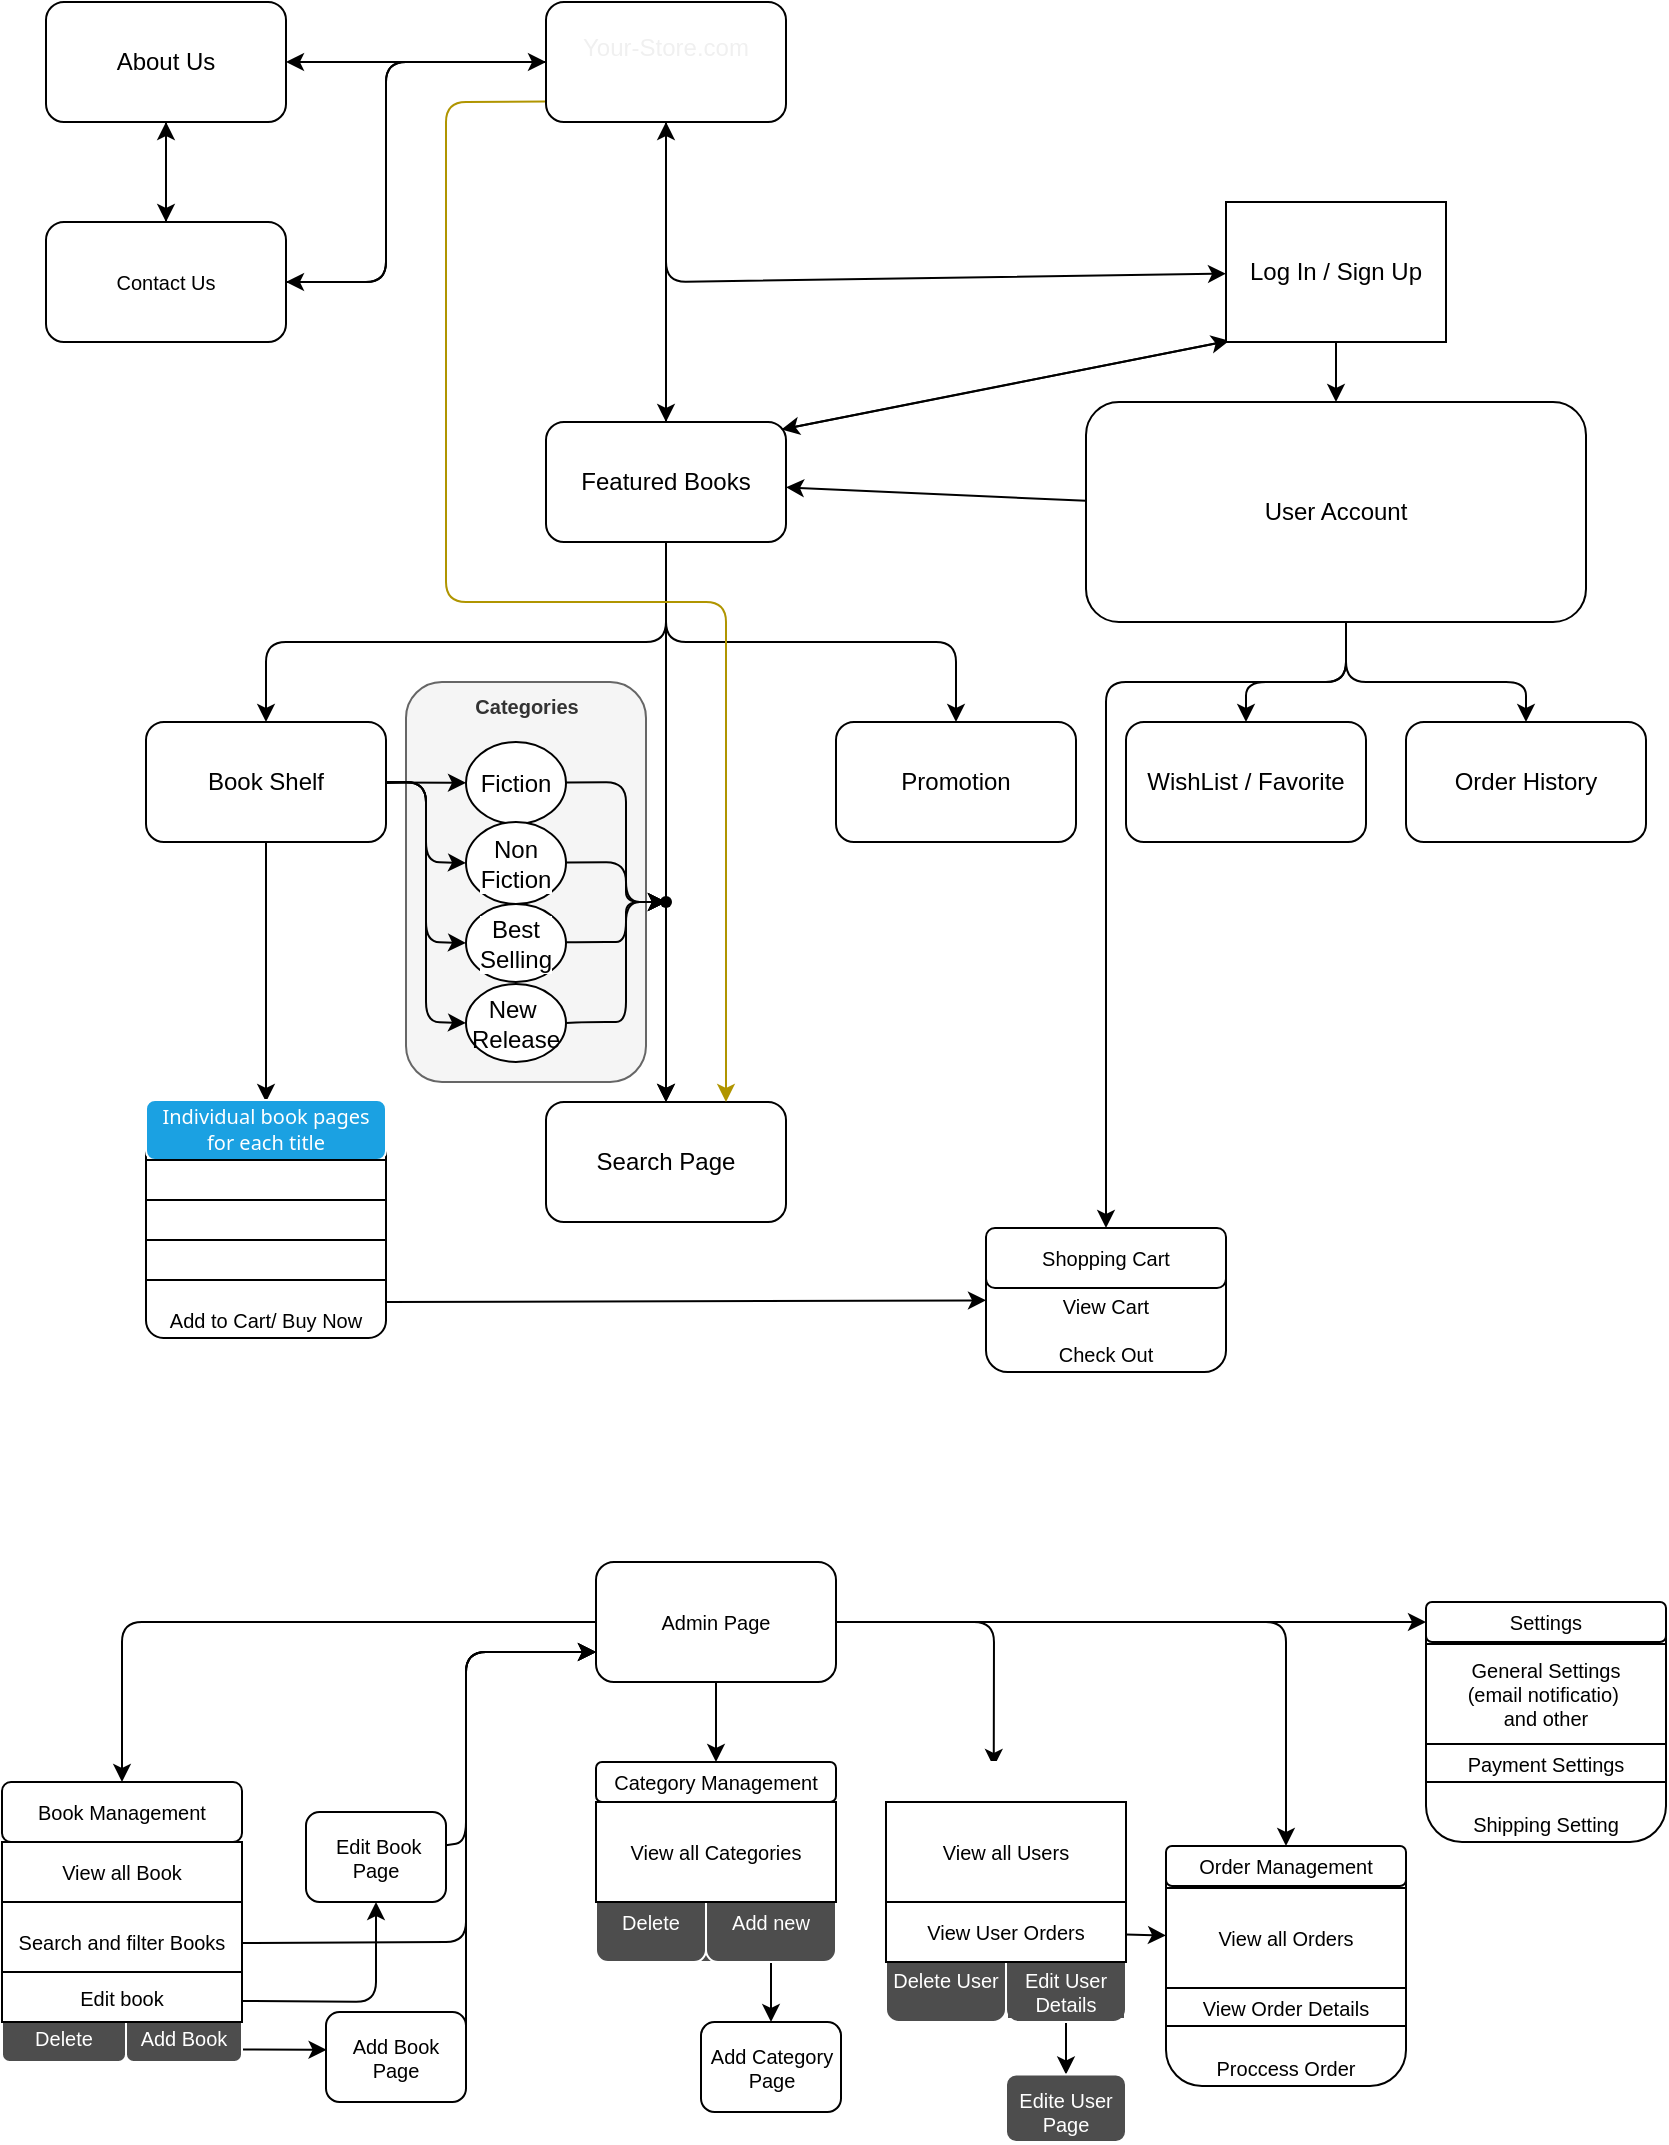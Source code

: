 <mxfile>
    <diagram id="70IhUcbALEk0dUhlwdXx" name="Page-1">
        <mxGraphModel dx="1103" dy="537" grid="0" gridSize="10" guides="1" tooltips="1" connect="1" arrows="1" fold="1" page="1" pageScale="1" pageWidth="850" pageHeight="1100" background="#FFFFFF" math="0" shadow="0">
            <root>
                <mxCell id="0"/>
                <mxCell id="1" parent="0"/>
                <mxCell id="63" value="Categories" style="rounded=1;html=1;labelBackgroundColor=none;fontSize=10;verticalAlign=top;fillColor=#f5f5f5;fontColor=#333333;strokeColor=#666666;fontStyle=1" vertex="1" parent="1">
                    <mxGeometry x="210" y="340" width="120" height="200" as="geometry"/>
                </mxCell>
                <mxCell id="9" value="" style="edgeStyle=none;html=1;" edge="1" parent="1" target="8">
                    <mxGeometry relative="1" as="geometry">
                        <mxPoint x="340" y="300" as="sourcePoint"/>
                    </mxGeometry>
                </mxCell>
                <mxCell id="11" value="" style="edgeStyle=none;html=1;exitX=0.5;exitY=1;exitDx=0;exitDy=0;strokeColor=#000000;" edge="1" parent="1" source="2" target="10">
                    <mxGeometry relative="1" as="geometry">
                        <mxPoint x="340" y="300" as="sourcePoint"/>
                        <Array as="points">
                            <mxPoint x="340" y="320"/>
                            <mxPoint x="140" y="320"/>
                        </Array>
                    </mxGeometry>
                </mxCell>
                <mxCell id="13" value="" style="edgeStyle=none;html=1;exitX=0.5;exitY=1;exitDx=0;exitDy=0;strokeColor=#000000;" edge="1" parent="1" source="2" target="12">
                    <mxGeometry relative="1" as="geometry">
                        <mxPoint x="340" y="300" as="sourcePoint"/>
                        <Array as="points">
                            <mxPoint x="340" y="320"/>
                            <mxPoint x="485" y="320"/>
                        </Array>
                    </mxGeometry>
                </mxCell>
                <mxCell id="16" value="" style="edgeStyle=none;html=1;" edge="1" parent="1" source="2" target="14">
                    <mxGeometry relative="1" as="geometry"/>
                </mxCell>
                <mxCell id="17" value="" style="edgeStyle=none;html=1;strokeColor=#000000;" edge="1" parent="1" source="2" target="8">
                    <mxGeometry relative="1" as="geometry"/>
                </mxCell>
                <mxCell id="25" style="edgeStyle=none;html=1;exitX=0.987;exitY=0.061;exitDx=0;exitDy=0;entryX=0.015;entryY=0.991;entryDx=0;entryDy=0;exitPerimeter=0;entryPerimeter=0;" edge="1" parent="1" source="2" target="19">
                    <mxGeometry relative="1" as="geometry">
                        <mxPoint x="403" y="211" as="sourcePoint"/>
                        <mxPoint x="503" y="166" as="targetPoint"/>
                        <Array as="points"/>
                    </mxGeometry>
                </mxCell>
                <mxCell id="2" value="Featured Books" style="rounded=1;whiteSpace=wrap;html=1;labelBackgroundColor=default;" vertex="1" parent="1">
                    <mxGeometry x="280" y="210" width="120" height="60" as="geometry"/>
                </mxCell>
                <mxCell id="8" value="Search Page" style="whiteSpace=wrap;html=1;rounded=1;labelBackgroundColor=default;" vertex="1" parent="1">
                    <mxGeometry x="280" y="550" width="120" height="60" as="geometry"/>
                </mxCell>
                <mxCell id="27" value="" style="edgeStyle=none;html=1;strokeColor=#000000;" edge="1" parent="1" source="10" target="26">
                    <mxGeometry relative="1" as="geometry"/>
                </mxCell>
                <mxCell id="48" value="" style="edgeStyle=none;html=1;fontSize=10;fontColor=#FFFFFF;strokeColor=#000000;" edge="1" parent="1" source="10" target="47">
                    <mxGeometry relative="1" as="geometry"/>
                </mxCell>
                <mxCell id="10" value="Book Shelf" style="whiteSpace=wrap;html=1;rounded=1;labelBackgroundColor=default;" vertex="1" parent="1">
                    <mxGeometry x="80" y="360" width="120" height="60" as="geometry"/>
                </mxCell>
                <mxCell id="12" value="Promotion" style="whiteSpace=wrap;html=1;rounded=1;labelBackgroundColor=default;" vertex="1" parent="1">
                    <mxGeometry x="425" y="360" width="120" height="60" as="geometry"/>
                </mxCell>
                <mxCell id="15" value="" style="edgeStyle=none;html=1;strokeColor=#000000;" edge="1" parent="1" source="14" target="2">
                    <mxGeometry relative="1" as="geometry"/>
                </mxCell>
                <mxCell id="20" value="" style="edgeStyle=none;html=1;strokeColor=#000000;" edge="1" parent="1" source="14" target="19">
                    <mxGeometry relative="1" as="geometry">
                        <Array as="points">
                            <mxPoint x="340" y="140"/>
                        </Array>
                    </mxGeometry>
                </mxCell>
                <mxCell id="65" value="" style="edgeStyle=none;html=1;fontSize=10;fontColor=#FFFFFF;strokeColor=#000000;" edge="1" parent="1" source="14" target="64">
                    <mxGeometry relative="1" as="geometry"/>
                </mxCell>
                <mxCell id="66" style="edgeStyle=none;html=1;exitX=-0.002;exitY=0.83;exitDx=0;exitDy=0;fontSize=10;fontColor=#FFFFFF;entryX=0.75;entryY=0;entryDx=0;entryDy=0;fillColor=#e3c800;strokeColor=#B09500;exitPerimeter=0;" edge="1" parent="1" source="14" target="8">
                    <mxGeometry relative="1" as="geometry">
                        <mxPoint x="390" y="460" as="targetPoint"/>
                        <Array as="points">
                            <mxPoint x="230" y="50"/>
                            <mxPoint x="230" y="300"/>
                            <mxPoint x="370" y="300"/>
                        </Array>
                    </mxGeometry>
                </mxCell>
                <mxCell id="71" style="edgeStyle=none;html=1;exitX=0;exitY=0.5;exitDx=0;exitDy=0;entryX=1;entryY=0.5;entryDx=0;entryDy=0;fontSize=10;fontColor=#FFFFFF;" edge="1" parent="1" source="14" target="67">
                    <mxGeometry relative="1" as="geometry">
                        <Array as="points">
                            <mxPoint x="200" y="30"/>
                            <mxPoint x="200" y="140"/>
                        </Array>
                    </mxGeometry>
                </mxCell>
                <mxCell id="14" value="&#10;&lt;span style=&quot;color: rgb(240, 240, 240); font-family: Helvetica; font-size: 12px; font-style: normal; font-variant-ligatures: normal; font-variant-caps: normal; font-weight: 400; letter-spacing: normal; orphans: 2; text-align: center; text-indent: 0px; text-transform: none; widows: 2; word-spacing: 0px; -webkit-text-stroke-width: 0px; text-decoration-thickness: initial; text-decoration-style: initial; text-decoration-color: initial; float: none; display: inline !important;&quot;&gt;Your-Store.com&lt;/span&gt;&#10;&#10;" style="rounded=1;whiteSpace=wrap;html=1;labelBackgroundColor=default;gradientColor=none;fillStyle=solid;" vertex="1" parent="1">
                    <mxGeometry x="280" width="120" height="60" as="geometry"/>
                </mxCell>
                <mxCell id="22" value="" style="edgeStyle=none;html=1;" edge="1" parent="1" source="19" target="21">
                    <mxGeometry relative="1" as="geometry"/>
                </mxCell>
                <mxCell id="24" style="edgeStyle=none;html=1;exitX=0.009;exitY=0.993;exitDx=0;exitDy=0;entryX=0.981;entryY=0.062;entryDx=0;entryDy=0;entryPerimeter=0;exitPerimeter=0;strokeColor=#000000;" edge="1" parent="1" source="19" target="2">
                    <mxGeometry relative="1" as="geometry">
                        <mxPoint x="390" y="220" as="targetPoint"/>
                    </mxGeometry>
                </mxCell>
                <mxCell id="19" value="Log In / Sign Up" style="whiteSpace=wrap;html=1;rounded=50;arcSize=13;labelBackgroundColor=default;" vertex="1" parent="1">
                    <mxGeometry x="620" y="100" width="110" height="70" as="geometry"/>
                </mxCell>
                <mxCell id="23" value="" style="edgeStyle=none;html=1;strokeColor=#000000;" edge="1" parent="1" source="21" target="2">
                    <mxGeometry relative="1" as="geometry"/>
                </mxCell>
                <mxCell id="39" value="" style="edgeStyle=none;html=1;fontSize=10;fontColor=#FFFFFF;entryX=0.5;entryY=0;entryDx=0;entryDy=0;exitX=0.52;exitY=0.994;exitDx=0;exitDy=0;exitPerimeter=0;strokeColor=#000000;" edge="1" parent="1" source="21" target="37">
                    <mxGeometry relative="1" as="geometry">
                        <mxPoint x="675" y="415" as="targetPoint"/>
                        <Array as="points">
                            <mxPoint x="680" y="340"/>
                            <mxPoint x="560" y="340"/>
                        </Array>
                    </mxGeometry>
                </mxCell>
                <mxCell id="41" value="" style="edgeStyle=none;html=1;fontSize=10;fontColor=#FFFFFF;exitX=0.52;exitY=0.999;exitDx=0;exitDy=0;exitPerimeter=0;strokeColor=#000000;" edge="1" parent="1" source="21" target="40">
                    <mxGeometry relative="1" as="geometry">
                        <Array as="points">
                            <mxPoint x="680" y="340"/>
                            <mxPoint x="770" y="340"/>
                        </Array>
                    </mxGeometry>
                </mxCell>
                <mxCell id="44" style="edgeStyle=none;html=1;entryX=0.5;entryY=0;entryDx=0;entryDy=0;fontSize=10;fontColor=#FFFFFF;strokeColor=#000000;" edge="1" parent="1" target="42">
                    <mxGeometry relative="1" as="geometry">
                        <mxPoint x="680" y="310" as="sourcePoint"/>
                        <Array as="points">
                            <mxPoint x="680" y="340"/>
                            <mxPoint x="630" y="340"/>
                        </Array>
                    </mxGeometry>
                </mxCell>
                <mxCell id="21" value="User Account" style="whiteSpace=wrap;html=1;rounded=1;labelBackgroundColor=default;" vertex="1" parent="1">
                    <mxGeometry x="550" y="200" width="250" height="110" as="geometry"/>
                </mxCell>
                <mxCell id="26" value="" style="whiteSpace=wrap;html=1;rounded=1;" vertex="1" parent="1">
                    <mxGeometry x="80" y="550" width="120" height="110" as="geometry"/>
                </mxCell>
                <mxCell id="28" value="&#10;&lt;br class=&quot;Apple-interchange-newline&quot; style=&quot;font-size: 10px;&quot;&gt;&lt;span style=&quot;font-family: Söhne, ui-sans-serif, system-ui, -apple-system, &amp;quot;Segoe UI&amp;quot;, Roboto, Ubuntu, Cantarell, &amp;quot;Noto Sans&amp;quot;, sans-serif, &amp;quot;Helvetica Neue&amp;quot;, Arial, &amp;quot;Apple Color Emoji&amp;quot;, &amp;quot;Segoe UI Emoji&amp;quot;, &amp;quot;Segoe UI Symbol&amp;quot;, &amp;quot;Noto Color Emoji&amp;quot;; font-size: 10px; font-style: normal; font-variant-ligatures: normal; font-variant-caps: normal; font-weight: 400; letter-spacing: normal; orphans: 2; text-align: left; text-indent: 0px; text-transform: none; widows: 2; word-spacing: 0px; -webkit-text-stroke-width: 0px; text-decoration-thickness: initial; text-decoration-style: initial; text-decoration-color: initial; float: none; display: inline !important;&quot;&gt;Individual book pages for each title&lt;/span&gt;&#10;&#10;" style="rounded=1;whiteSpace=wrap;html=1;fontSize=10;labelBackgroundColor=none;fontColor=#ffffff;spacingTop=-3;fillColor=#1ba1e2;strokeColor=#FFFFFF;" vertex="1" parent="1">
                    <mxGeometry x="80" y="549" width="120" height="30" as="geometry"/>
                </mxCell>
                <mxCell id="30" value="&lt;font color=&quot;#ffffff&quot;&gt;Book Discription&lt;/font&gt;" style="rounded=0;whiteSpace=wrap;html=1;labelBackgroundColor=default;fontSize=10;" vertex="1" parent="1">
                    <mxGeometry x="80" y="579" width="120" height="20" as="geometry"/>
                </mxCell>
                <mxCell id="36" value="" style="edgeStyle=none;html=1;fontSize=10;fontColor=#FFFFFF;exitX=1;exitY=0.69;exitDx=0;exitDy=0;exitPerimeter=0;strokeColor=#000000;" edge="1" parent="1" source="33" target="35">
                    <mxGeometry relative="1" as="geometry"/>
                </mxCell>
                <mxCell id="33" value="Add to Cart/ Buy Now" style="rounded=1;whiteSpace=wrap;html=1;labelBackgroundColor=default;fontSize=10;verticalAlign=bottom;" vertex="1" parent="1">
                    <mxGeometry x="80" y="610" width="120" height="58" as="geometry"/>
                </mxCell>
                <mxCell id="31" value="&lt;font color=&quot;#ffffff&quot;&gt;Author Information&lt;/font&gt;" style="rounded=0;whiteSpace=wrap;html=1;labelBackgroundColor=default;fontSize=10;" vertex="1" parent="1">
                    <mxGeometry x="80" y="599" width="120" height="20" as="geometry"/>
                </mxCell>
                <mxCell id="32" value="&lt;font color=&quot;#ffffff&quot;&gt;Reviews &amp;amp; Ratings&lt;/font&gt;" style="rounded=0;whiteSpace=wrap;html=1;labelBackgroundColor=default;fontSize=10;" vertex="1" parent="1">
                    <mxGeometry x="80" y="619" width="120" height="20" as="geometry"/>
                </mxCell>
                <mxCell id="35" value="View Cart&lt;br&gt;&lt;br&gt;Check Out" style="whiteSpace=wrap;html=1;fontSize=10;verticalAlign=bottom;rounded=1;labelBackgroundColor=default;" vertex="1" parent="1">
                    <mxGeometry x="500" y="613" width="120" height="72" as="geometry"/>
                </mxCell>
                <mxCell id="37" value="Shopping Cart" style="rounded=1;whiteSpace=wrap;html=1;labelBackgroundColor=default;fontSize=10;" vertex="1" parent="1">
                    <mxGeometry x="500" y="613" width="120" height="30" as="geometry"/>
                </mxCell>
                <mxCell id="40" value="Order History" style="whiteSpace=wrap;html=1;rounded=1;labelBackgroundColor=default;" vertex="1" parent="1">
                    <mxGeometry x="710" y="360" width="120" height="60" as="geometry"/>
                </mxCell>
                <mxCell id="42" value="WishList / Favorite" style="whiteSpace=wrap;html=1;rounded=1;labelBackgroundColor=default;" vertex="1" parent="1">
                    <mxGeometry x="570" y="360" width="120" height="60" as="geometry"/>
                </mxCell>
                <mxCell id="56" value="" style="edgeStyle=none;html=1;fontSize=10;fontColor=#FFFFFF;strokeColor=#000000;" edge="1" parent="1" source="47" target="55">
                    <mxGeometry relative="1" as="geometry">
                        <Array as="points">
                            <mxPoint x="320" y="390"/>
                            <mxPoint x="320" y="450"/>
                        </Array>
                    </mxGeometry>
                </mxCell>
                <mxCell id="47" value="Fiction" style="ellipse;whiteSpace=wrap;html=1;rounded=1;labelBackgroundColor=default;" vertex="1" parent="1">
                    <mxGeometry x="240" y="370" width="50" height="41" as="geometry"/>
                </mxCell>
                <mxCell id="60" value="" style="edgeStyle=none;html=1;fontSize=10;fontColor=#FFFFFF;strokeColor=#000000;" edge="1" parent="1" source="49" target="55">
                    <mxGeometry relative="1" as="geometry">
                        <Array as="points">
                            <mxPoint x="320" y="430"/>
                            <mxPoint x="320" y="450"/>
                        </Array>
                    </mxGeometry>
                </mxCell>
                <mxCell id="49" value="Non&lt;br&gt;Fiction" style="ellipse;whiteSpace=wrap;html=1;rounded=1;labelBackgroundColor=default;" vertex="1" parent="1">
                    <mxGeometry x="240" y="410" width="50" height="41" as="geometry"/>
                </mxCell>
                <mxCell id="59" value="" style="edgeStyle=none;html=1;fontSize=10;fontColor=#FFFFFF;strokeColor=#000000;" edge="1" parent="1" source="50" target="55">
                    <mxGeometry relative="1" as="geometry">
                        <Array as="points">
                            <mxPoint x="300" y="470"/>
                            <mxPoint x="320" y="470"/>
                            <mxPoint x="320" y="450"/>
                        </Array>
                    </mxGeometry>
                </mxCell>
                <mxCell id="50" value="Best&lt;br&gt;Selling" style="ellipse;whiteSpace=wrap;html=1;rounded=1;labelBackgroundColor=default;" vertex="1" parent="1">
                    <mxGeometry x="240" y="451" width="50" height="39" as="geometry"/>
                </mxCell>
                <mxCell id="51" value="New&amp;nbsp;&lt;br&gt;Release" style="ellipse;whiteSpace=wrap;html=1;rounded=1;" vertex="1" parent="1">
                    <mxGeometry x="240" y="491" width="50" height="39" as="geometry"/>
                </mxCell>
                <mxCell id="52" value="" style="edgeStyle=none;html=1;fontSize=10;fontColor=#FFFFFF;exitX=0.999;exitY=0.508;exitDx=0;exitDy=0;exitPerimeter=0;strokeColor=#000000;" edge="1" parent="1" source="10">
                    <mxGeometry relative="1" as="geometry">
                        <mxPoint x="200.0" y="430.3" as="sourcePoint"/>
                        <mxPoint x="240.0" y="430.5" as="targetPoint"/>
                        <Array as="points">
                            <mxPoint x="220" y="390"/>
                            <mxPoint x="220" y="430"/>
                        </Array>
                    </mxGeometry>
                </mxCell>
                <mxCell id="53" value="" style="edgeStyle=none;html=1;fontSize=10;fontColor=#FFFFFF;exitX=1;exitY=0.5;exitDx=0;exitDy=0;strokeColor=#000000;" edge="1" parent="1" source="10">
                    <mxGeometry relative="1" as="geometry">
                        <mxPoint x="199.88" y="430.48" as="sourcePoint"/>
                        <mxPoint x="240.0" y="470.5" as="targetPoint"/>
                        <Array as="points">
                            <mxPoint x="220" y="390"/>
                            <mxPoint x="220" y="470"/>
                        </Array>
                    </mxGeometry>
                </mxCell>
                <mxCell id="54" value="" style="edgeStyle=none;html=1;fontSize=10;fontColor=#FFFFFF;exitX=1;exitY=0.5;exitDx=0;exitDy=0;strokeColor=#000000;" edge="1" parent="1" source="10">
                    <mxGeometry relative="1" as="geometry">
                        <mxPoint x="200" y="430" as="sourcePoint"/>
                        <mxPoint x="240.0" y="510.5" as="targetPoint"/>
                        <Array as="points">
                            <mxPoint x="220" y="390"/>
                            <mxPoint x="220" y="510"/>
                        </Array>
                    </mxGeometry>
                </mxCell>
                <mxCell id="55" value="" style="shape=waypoint;size=6;pointerEvents=1;points=[];fillColor=default;resizable=0;rotatable=0;perimeter=centerPerimeter;snapToPoint=1;rounded=1;" vertex="1" parent="1">
                    <mxGeometry x="330" y="440" width="20" height="20" as="geometry"/>
                </mxCell>
                <mxCell id="61" value="" style="edgeStyle=none;html=1;fontSize=10;fontColor=#FFFFFF;entryX=0.529;entryY=0.679;entryDx=0;entryDy=0;entryPerimeter=0;strokeColor=#000000;" edge="1" parent="1" target="55">
                    <mxGeometry relative="1" as="geometry">
                        <mxPoint x="290.0" y="510.5" as="sourcePoint"/>
                        <mxPoint x="340.0" y="490" as="targetPoint"/>
                        <Array as="points">
                            <mxPoint x="300" y="510"/>
                            <mxPoint x="320" y="510"/>
                            <mxPoint x="320" y="450"/>
                        </Array>
                    </mxGeometry>
                </mxCell>
                <mxCell id="68" value="" style="edgeStyle=none;html=1;fontSize=10;fontColor=#FFFFFF;" edge="1" parent="1" source="64" target="67">
                    <mxGeometry relative="1" as="geometry"/>
                </mxCell>
                <mxCell id="64" value="About Us" style="whiteSpace=wrap;html=1;rounded=1;labelBackgroundColor=default;fillStyle=solid;" vertex="1" parent="1">
                    <mxGeometry x="30" width="120" height="60" as="geometry"/>
                </mxCell>
                <mxCell id="69" style="edgeStyle=none;html=1;exitX=0.5;exitY=0;exitDx=0;exitDy=0;entryX=0.5;entryY=1;entryDx=0;entryDy=0;fontSize=10;fontColor=#FFFFFF;strokeColor=#000000;" edge="1" parent="1" source="67" target="64">
                    <mxGeometry relative="1" as="geometry"/>
                </mxCell>
                <mxCell id="70" style="edgeStyle=none;html=1;exitX=1;exitY=0.5;exitDx=0;exitDy=0;entryX=0;entryY=0.5;entryDx=0;entryDy=0;fontSize=10;fontColor=#FFFFFF;strokeColor=#000000;" edge="1" parent="1" source="67" target="14">
                    <mxGeometry relative="1" as="geometry">
                        <Array as="points">
                            <mxPoint x="200" y="140"/>
                            <mxPoint x="200" y="30"/>
                        </Array>
                    </mxGeometry>
                </mxCell>
                <mxCell id="67" value="Contact Us" style="rounded=1;whiteSpace=wrap;html=1;labelBackgroundColor=default;fontSize=10;fillStyle=solid;" vertex="1" parent="1">
                    <mxGeometry x="30" y="110" width="120" height="60" as="geometry"/>
                </mxCell>
                <mxCell id="75" value="" style="edgeStyle=none;html=1;fontSize=10;fontColor=#FFFFFF;strokeColor=#000000;" edge="1" parent="1" source="73" target="74">
                    <mxGeometry relative="1" as="geometry">
                        <Array as="points">
                            <mxPoint x="68" y="810"/>
                        </Array>
                    </mxGeometry>
                </mxCell>
                <mxCell id="90" value="" style="edgeStyle=none;html=1;fontSize=10;fontColor=#FFFFFF;strokeColor=#000000;" edge="1" parent="1" source="73" target="88">
                    <mxGeometry relative="1" as="geometry"/>
                </mxCell>
                <mxCell id="106" value="" style="edgeStyle=none;html=1;fontSize=10;fontColor=#FFFFFF;entryX=0.449;entryY=0.019;entryDx=0;entryDy=0;entryPerimeter=0;strokeColor=#000000;" edge="1" parent="1" source="73" target="107">
                    <mxGeometry relative="1" as="geometry">
                        <mxPoint x="500" y="810" as="targetPoint"/>
                        <Array as="points">
                            <mxPoint x="504" y="810"/>
                        </Array>
                    </mxGeometry>
                </mxCell>
                <mxCell id="116" value="" style="edgeStyle=none;html=1;fontSize=10;fontColor=#FFFFFF;strokeColor=#000000;" edge="1" parent="1" source="73" target="119">
                    <mxGeometry relative="1" as="geometry">
                        <Array as="points">
                            <mxPoint x="650" y="810"/>
                        </Array>
                    </mxGeometry>
                </mxCell>
                <mxCell id="127" style="edgeStyle=none;html=1;exitX=1;exitY=0.5;exitDx=0;exitDy=0;fontSize=10;fontColor=#FFFFFF;strokeColor=#000000;" edge="1" parent="1" source="73" target="124">
                    <mxGeometry relative="1" as="geometry"/>
                </mxCell>
                <mxCell id="73" value="Admin Page" style="rounded=1;whiteSpace=wrap;html=1;labelBackgroundColor=default;fontSize=10;" vertex="1" parent="1">
                    <mxGeometry x="305" y="780" width="120" height="60" as="geometry"/>
                </mxCell>
                <mxCell id="74" value="" style="whiteSpace=wrap;html=1;fontSize=10;strokeColor=#FFFFFF;fontColor=#FFFFFF;rounded=1;labelBackgroundColor=none;" vertex="1" parent="1">
                    <mxGeometry x="8" y="890" width="120" height="140" as="geometry"/>
                </mxCell>
                <mxCell id="82" style="edgeStyle=none;html=1;exitX=1;exitY=0.75;exitDx=0;exitDy=0;fontSize=10;fontColor=#FFFFFF;entryX=0.004;entryY=0.42;entryDx=0;entryDy=0;entryPerimeter=0;" edge="1" parent="1" source="102" target="83">
                    <mxGeometry relative="1" as="geometry">
                        <mxPoint x="160" y="904.704" as="targetPoint"/>
                    </mxGeometry>
                </mxCell>
                <mxCell id="76" value="Book Management" style="rounded=1;whiteSpace=wrap;html=1;labelBackgroundColor=default;fontSize=10;" vertex="1" parent="1">
                    <mxGeometry x="8" y="890" width="120" height="30" as="geometry"/>
                </mxCell>
                <mxCell id="84" style="edgeStyle=none;html=1;exitX=0.999;exitY=0.58;exitDx=0;exitDy=0;fontSize=10;fontColor=#FFFFFF;entryX=0.5;entryY=1;entryDx=0;entryDy=0;exitPerimeter=0;strokeColor=#000000;" edge="1" parent="1" source="80" target="85">
                    <mxGeometry relative="1" as="geometry">
                        <mxPoint x="160" y="927.667" as="targetPoint"/>
                        <Array as="points">
                            <mxPoint x="195" y="1000"/>
                        </Array>
                    </mxGeometry>
                </mxCell>
                <mxCell id="77" value="Search and filter Books" style="rounded=0;whiteSpace=wrap;html=1;labelBackgroundColor=default;fontSize=10;" vertex="1" parent="1">
                    <mxGeometry x="8" y="950" width="120" height="40" as="geometry"/>
                </mxCell>
                <mxCell id="87" style="edgeStyle=none;html=1;exitX=1;exitY=0.419;exitDx=0;exitDy=0;fontSize=10;fontColor=#FFFFFF;exitPerimeter=0;entryX=0;entryY=0.75;entryDx=0;entryDy=0;strokeColor=#000000;" edge="1" parent="1" target="73">
                    <mxGeometry relative="1" as="geometry">
                        <mxPoint x="335" y="840" as="targetPoint"/>
                        <mxPoint x="128" y="970.475" as="sourcePoint"/>
                        <Array as="points">
                            <mxPoint x="240" y="970"/>
                            <mxPoint x="240" y="825"/>
                        </Array>
                    </mxGeometry>
                </mxCell>
                <mxCell id="102" value="Add Book" style="rounded=1;whiteSpace=wrap;html=1;labelBackgroundColor=#4d4d4d;strokeColor=#FFFFFF;fontSize=10;fontColor=#FFFFFF;fillColor=#4D4D4D;" vertex="1" parent="1">
                    <mxGeometry x="70" y="1005" width="58" height="25" as="geometry"/>
                </mxCell>
                <mxCell id="103" value="Delete" style="rounded=1;whiteSpace=wrap;html=1;labelBackgroundColor=#4d4d4d;strokeColor=#FFFFFF;fontSize=10;fontColor=#FFFFFF;fillColor=#4D4D4D;" vertex="1" parent="1">
                    <mxGeometry x="8" y="1005" width="62" height="25" as="geometry"/>
                </mxCell>
                <mxCell id="80" value="Edit book" style="rounded=0;whiteSpace=wrap;html=1;labelBackgroundColor=default;fontSize=10;" vertex="1" parent="1">
                    <mxGeometry x="8" y="985" width="120" height="25" as="geometry"/>
                </mxCell>
                <mxCell id="91" style="edgeStyle=none;html=1;exitX=1;exitY=0.25;exitDx=0;exitDy=0;fontSize=10;fontColor=#FFFFFF;entryX=0;entryY=0.75;entryDx=0;entryDy=0;strokeColor=#000000;" edge="1" parent="1" source="83" target="73">
                    <mxGeometry relative="1" as="geometry">
                        <mxPoint x="300" y="830" as="targetPoint"/>
                        <Array as="points">
                            <mxPoint x="240" y="825"/>
                        </Array>
                    </mxGeometry>
                </mxCell>
                <mxCell id="83" value="Add Book Page" style="rounded=1;whiteSpace=wrap;html=1;labelBackgroundColor=default;fontSize=10;" vertex="1" parent="1">
                    <mxGeometry x="170" y="1005" width="70" height="45" as="geometry"/>
                </mxCell>
                <mxCell id="92" value="" style="edgeStyle=none;html=1;fontSize=10;fontColor=#FFFFFF;entryX=0;entryY=0.75;entryDx=0;entryDy=0;" edge="1" parent="1" source="85" target="73">
                    <mxGeometry relative="1" as="geometry">
                        <Array as="points">
                            <mxPoint x="240" y="920"/>
                            <mxPoint x="240" y="825"/>
                        </Array>
                    </mxGeometry>
                </mxCell>
                <mxCell id="85" value="&amp;nbsp;Edit Book Page" style="rounded=1;whiteSpace=wrap;html=1;labelBackgroundColor=default;fontSize=10;" vertex="1" parent="1">
                    <mxGeometry x="160" y="905" width="70" height="45" as="geometry"/>
                </mxCell>
                <mxCell id="88" value="" style="whiteSpace=wrap;html=1;fontSize=10;strokeColor=#FFFFFF;fontColor=#FFFFFF;rounded=1;labelBackgroundColor=none;" vertex="1" parent="1">
                    <mxGeometry x="305" y="880" width="120" height="100" as="geometry"/>
                </mxCell>
                <mxCell id="93" value="Category Management" style="rounded=1;whiteSpace=wrap;html=1;labelBackgroundColor=default;fontSize=10;" vertex="1" parent="1">
                    <mxGeometry x="305" y="880" width="120" height="20" as="geometry"/>
                </mxCell>
                <mxCell id="97" value="" style="rounded=1;whiteSpace=wrap;html=1;labelBackgroundColor=none;strokeColor=#FFFFFF;fontSize=10;fontColor=#FFFFFF;verticalAlign=bottom;fillColor=#4D4D4D;" vertex="1" parent="1">
                    <mxGeometry x="305" y="920" width="120" height="60" as="geometry"/>
                </mxCell>
                <mxCell id="99" value="" style="edgeStyle=none;html=1;fontSize=10;fontColor=#FFFFFF;exitX=0.5;exitY=1;exitDx=0;exitDy=0;strokeColor=#000000;" edge="1" parent="1" source="100" target="98">
                    <mxGeometry relative="1" as="geometry">
                        <mxPoint x="490" y="960" as="targetPoint"/>
                    </mxGeometry>
                </mxCell>
                <mxCell id="101" value="Delete" style="rounded=1;whiteSpace=wrap;html=1;labelBackgroundColor=#4d4d4d;strokeColor=#FFFFFF;fontSize=10;fontColor=#FFFFFF;fillColor=#4D4D4D;" vertex="1" parent="1">
                    <mxGeometry x="305" y="940" width="55" height="40" as="geometry"/>
                </mxCell>
                <mxCell id="100" value="Add new" style="rounded=1;whiteSpace=wrap;html=1;labelBackgroundColor=#4d4d4d;strokeColor=#FFFFFF;fontSize=10;fontColor=#FFFFFF;fillColor=#4D4D4D;" vertex="1" parent="1">
                    <mxGeometry x="360" y="940" width="65" height="40" as="geometry"/>
                </mxCell>
                <mxCell id="94" value="View all Categories" style="rounded=0;whiteSpace=wrap;html=1;labelBackgroundColor=default;fontSize=10;" vertex="1" parent="1">
                    <mxGeometry x="305" y="900" width="120" height="50" as="geometry"/>
                </mxCell>
                <mxCell id="98" value="Add Category Page" style="rounded=1;whiteSpace=wrap;html=1;labelBackgroundColor=default;fontSize=10;" vertex="1" parent="1">
                    <mxGeometry x="357.5" y="1010" width="70" height="45" as="geometry"/>
                </mxCell>
                <mxCell id="104" value="View all Book" style="rounded=0;whiteSpace=wrap;html=1;labelBackgroundColor=default;fontSize=10;" vertex="1" parent="1">
                    <mxGeometry x="8" y="920" width="120" height="30" as="geometry"/>
                </mxCell>
                <mxCell id="107" value="" style="rounded=1;whiteSpace=wrap;html=1;labelBackgroundColor=none;strokeColor=#FFFFFF;fontSize=10;fontColor=#FFFFFF;" vertex="1" parent="1">
                    <mxGeometry x="450" y="880" width="120" height="130" as="geometry"/>
                </mxCell>
                <mxCell id="114" value="" style="edgeStyle=none;html=1;fontSize=10;fontColor=#FFFFFF;strokeColor=#000000;" edge="1" parent="1" source="111" target="113">
                    <mxGeometry relative="1" as="geometry"/>
                </mxCell>
                <mxCell id="111" value="Edit User Details" style="rounded=1;whiteSpace=wrap;html=1;labelBackgroundColor=#4d4d4d;strokeColor=#FFFFFF;fontSize=10;fontColor=#FFFFFF;fillColor=#4D4D4D;verticalAlign=bottom;" vertex="1" parent="1">
                    <mxGeometry x="510" y="967.5" width="60" height="42.5" as="geometry"/>
                </mxCell>
                <mxCell id="108" value="User Management" style="rounded=1;whiteSpace=wrap;html=1;labelBackgroundColor=default;strokeColor=#FFFFFF;fontSize=10;fontColor=#FFFFFF;" vertex="1" parent="1">
                    <mxGeometry x="450" y="880" width="120" height="20" as="geometry"/>
                </mxCell>
                <mxCell id="112" value="Delete User" style="rounded=1;whiteSpace=wrap;html=1;labelBackgroundColor=#4d4d4d;strokeColor=#FFFFFF;fontSize=10;fontColor=#FFFFFF;fillColor=#4D4D4D;" vertex="1" parent="1">
                    <mxGeometry x="450" y="967.5" width="60" height="42.5" as="geometry"/>
                </mxCell>
                <mxCell id="109" value="View all Users" style="rounded=0;whiteSpace=wrap;html=1;labelBackgroundColor=default;fontSize=10;" vertex="1" parent="1">
                    <mxGeometry x="450" y="900" width="120" height="50" as="geometry"/>
                </mxCell>
                <mxCell id="122" value="" style="edgeStyle=none;html=1;fontSize=10;fontColor=#FFFFFF;strokeColor=#000000;" edge="1" parent="1" source="110" target="120">
                    <mxGeometry relative="1" as="geometry"/>
                </mxCell>
                <mxCell id="110" value="View User Orders" style="rounded=0;whiteSpace=wrap;html=1;labelBackgroundColor=default;fontSize=10;" vertex="1" parent="1">
                    <mxGeometry x="450" y="950" width="120" height="30" as="geometry"/>
                </mxCell>
                <mxCell id="113" value="Edite User Page" style="whiteSpace=wrap;html=1;fontSize=10;verticalAlign=bottom;fillColor=#4D4D4D;strokeColor=#FFFFFF;fontColor=#FFFFFF;rounded=1;labelBackgroundColor=none;" vertex="1" parent="1">
                    <mxGeometry x="510" y="1036.25" width="60" height="33.75" as="geometry"/>
                </mxCell>
                <mxCell id="115" value="Proccess Order" style="whiteSpace=wrap;html=1;fontSize=10;rounded=1;labelBackgroundColor=default;verticalAlign=bottom;" vertex="1" parent="1">
                    <mxGeometry x="590" y="922" width="120" height="120" as="geometry"/>
                </mxCell>
                <mxCell id="119" value="Order Management" style="rounded=1;whiteSpace=wrap;html=1;labelBackgroundColor=default;fontSize=10;" vertex="1" parent="1">
                    <mxGeometry x="590" y="922" width="120" height="20" as="geometry"/>
                </mxCell>
                <mxCell id="120" value="View all Orders" style="rounded=0;whiteSpace=wrap;html=1;labelBackgroundColor=default;fontSize=10;" vertex="1" parent="1">
                    <mxGeometry x="590" y="943" width="120" height="50" as="geometry"/>
                </mxCell>
                <mxCell id="121" value="View Order Details" style="rounded=0;whiteSpace=wrap;html=1;labelBackgroundColor=default;fontSize=10;" vertex="1" parent="1">
                    <mxGeometry x="590" y="993" width="120" height="19" as="geometry"/>
                </mxCell>
                <mxCell id="123" value="Shipping Setting" style="whiteSpace=wrap;html=1;fontSize=10;rounded=1;labelBackgroundColor=default;verticalAlign=bottom;" vertex="1" parent="1">
                    <mxGeometry x="720" y="800" width="120" height="120" as="geometry"/>
                </mxCell>
                <mxCell id="124" value="Settings" style="rounded=1;whiteSpace=wrap;html=1;labelBackgroundColor=default;fontSize=10;" vertex="1" parent="1">
                    <mxGeometry x="720" y="800" width="120" height="20" as="geometry"/>
                </mxCell>
                <mxCell id="125" value="General Settings&lt;br&gt;(email notificatio)&amp;nbsp;&lt;br&gt;and other" style="rounded=0;whiteSpace=wrap;html=1;labelBackgroundColor=default;fontSize=10;" vertex="1" parent="1">
                    <mxGeometry x="720" y="821" width="120" height="50" as="geometry"/>
                </mxCell>
                <mxCell id="126" value="Payment Settings" style="rounded=0;whiteSpace=wrap;html=1;labelBackgroundColor=default;fontSize=10;" vertex="1" parent="1">
                    <mxGeometry x="720" y="871" width="120" height="19" as="geometry"/>
                </mxCell>
            </root>
        </mxGraphModel>
    </diagram>
</mxfile>